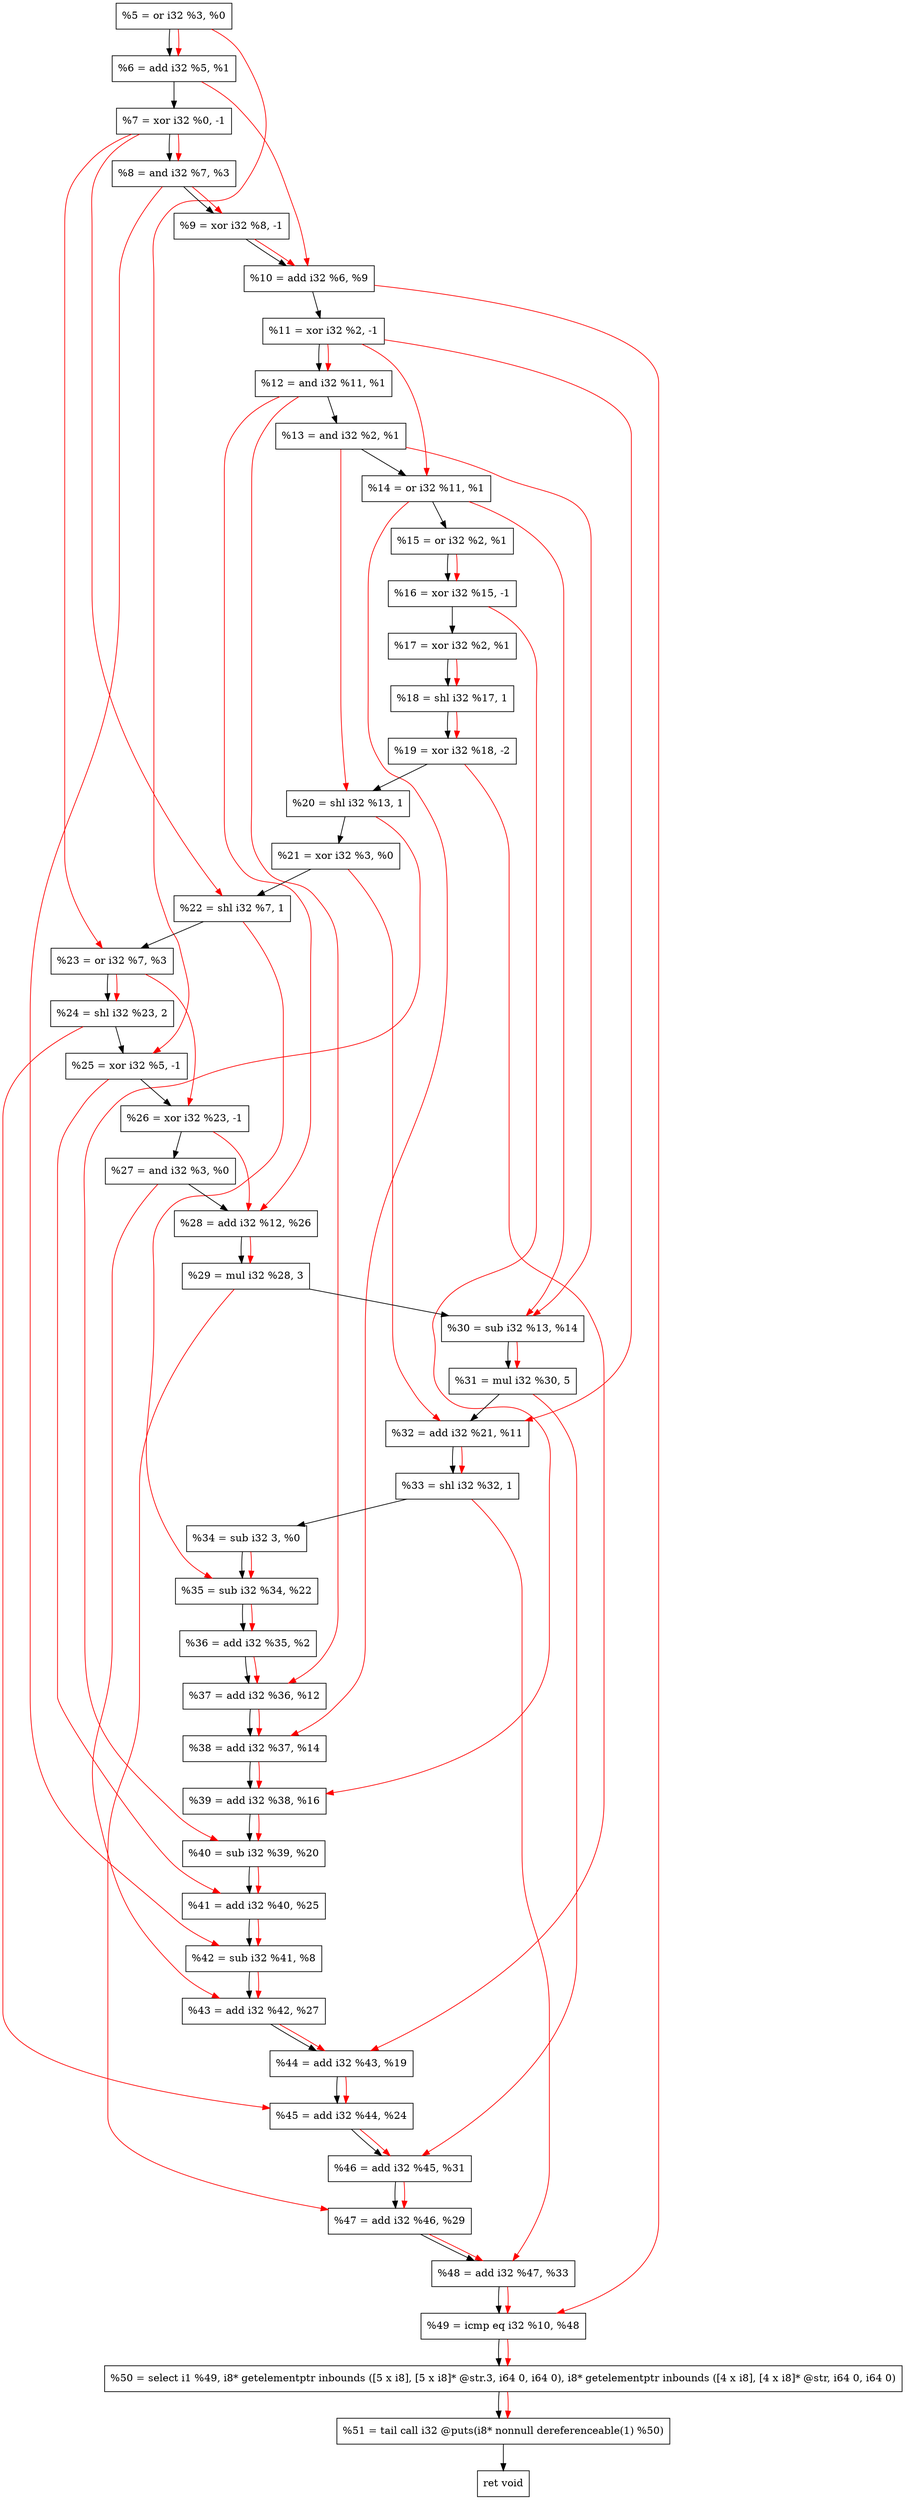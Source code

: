 digraph "DFG for'crackme' function" {
	Node0xf22710[shape=record, label="  %5 = or i32 %3, %0"];
	Node0xf22780[shape=record, label="  %6 = add i32 %5, %1"];
	Node0xf22e00[shape=record, label="  %7 = xor i32 %0, -1"];
	Node0xf22e70[shape=record, label="  %8 = and i32 %7, %3"];
	Node0xf22ee0[shape=record, label="  %9 = xor i32 %8, -1"];
	Node0xf22f50[shape=record, label="  %10 = add i32 %6, %9"];
	Node0xf22fc0[shape=record, label="  %11 = xor i32 %2, -1"];
	Node0xf23030[shape=record, label="  %12 = and i32 %11, %1"];
	Node0xf230a0[shape=record, label="  %13 = and i32 %2, %1"];
	Node0xf23110[shape=record, label="  %14 = or i32 %11, %1"];
	Node0xf23180[shape=record, label="  %15 = or i32 %2, %1"];
	Node0xf231f0[shape=record, label="  %16 = xor i32 %15, -1"];
	Node0xf23260[shape=record, label="  %17 = xor i32 %2, %1"];
	Node0xf23300[shape=record, label="  %18 = shl i32 %17, 1"];
	Node0xf233a0[shape=record, label="  %19 = xor i32 %18, -2"];
	Node0xf23410[shape=record, label="  %20 = shl i32 %13, 1"];
	Node0xf23480[shape=record, label="  %21 = xor i32 %3, %0"];
	Node0xf234f0[shape=record, label="  %22 = shl i32 %7, 1"];
	Node0xf23560[shape=record, label="  %23 = or i32 %7, %3"];
	Node0xf23600[shape=record, label="  %24 = shl i32 %23, 2"];
	Node0xf23670[shape=record, label="  %25 = xor i32 %5, -1"];
	Node0xf236e0[shape=record, label="  %26 = xor i32 %23, -1"];
	Node0xf23750[shape=record, label="  %27 = and i32 %3, %0"];
	Node0xf237c0[shape=record, label="  %28 = add i32 %12, %26"];
	Node0xf23860[shape=record, label="  %29 = mul i32 %28, 3"];
	Node0xf238d0[shape=record, label="  %30 = sub i32 %13, %14"];
	Node0xf23970[shape=record, label="  %31 = mul i32 %30, 5"];
	Node0xf239e0[shape=record, label="  %32 = add i32 %21, %11"];
	Node0xf23c60[shape=record, label="  %33 = shl i32 %32, 1"];
	Node0xf23cd0[shape=record, label="  %34 = sub i32 3, %0"];
	Node0xf23d40[shape=record, label="  %35 = sub i32 %34, %22"];
	Node0xf23db0[shape=record, label="  %36 = add i32 %35, %2"];
	Node0xf23e20[shape=record, label="  %37 = add i32 %36, %12"];
	Node0xf23e90[shape=record, label="  %38 = add i32 %37, %14"];
	Node0xf23f00[shape=record, label="  %39 = add i32 %38, %16"];
	Node0xf23f70[shape=record, label="  %40 = sub i32 %39, %20"];
	Node0xf23fe0[shape=record, label="  %41 = add i32 %40, %25"];
	Node0xf24050[shape=record, label="  %42 = sub i32 %41, %8"];
	Node0xf240c0[shape=record, label="  %43 = add i32 %42, %27"];
	Node0xf24130[shape=record, label="  %44 = add i32 %43, %19"];
	Node0xf241a0[shape=record, label="  %45 = add i32 %44, %24"];
	Node0xf24210[shape=record, label="  %46 = add i32 %45, %31"];
	Node0xf24280[shape=record, label="  %47 = add i32 %46, %29"];
	Node0xf242f0[shape=record, label="  %48 = add i32 %47, %33"];
	Node0xf24360[shape=record, label="  %49 = icmp eq i32 %10, %48"];
	Node0xec3268[shape=record, label="  %50 = select i1 %49, i8* getelementptr inbounds ([5 x i8], [5 x i8]* @str.3, i64 0, i64 0), i8* getelementptr inbounds ([4 x i8], [4 x i8]* @str, i64 0, i64 0)"];
	Node0xf24800[shape=record, label="  %51 = tail call i32 @puts(i8* nonnull dereferenceable(1) %50)"];
	Node0xf24850[shape=record, label="  ret void"];
	Node0xf22710 -> Node0xf22780;
	Node0xf22780 -> Node0xf22e00;
	Node0xf22e00 -> Node0xf22e70;
	Node0xf22e70 -> Node0xf22ee0;
	Node0xf22ee0 -> Node0xf22f50;
	Node0xf22f50 -> Node0xf22fc0;
	Node0xf22fc0 -> Node0xf23030;
	Node0xf23030 -> Node0xf230a0;
	Node0xf230a0 -> Node0xf23110;
	Node0xf23110 -> Node0xf23180;
	Node0xf23180 -> Node0xf231f0;
	Node0xf231f0 -> Node0xf23260;
	Node0xf23260 -> Node0xf23300;
	Node0xf23300 -> Node0xf233a0;
	Node0xf233a0 -> Node0xf23410;
	Node0xf23410 -> Node0xf23480;
	Node0xf23480 -> Node0xf234f0;
	Node0xf234f0 -> Node0xf23560;
	Node0xf23560 -> Node0xf23600;
	Node0xf23600 -> Node0xf23670;
	Node0xf23670 -> Node0xf236e0;
	Node0xf236e0 -> Node0xf23750;
	Node0xf23750 -> Node0xf237c0;
	Node0xf237c0 -> Node0xf23860;
	Node0xf23860 -> Node0xf238d0;
	Node0xf238d0 -> Node0xf23970;
	Node0xf23970 -> Node0xf239e0;
	Node0xf239e0 -> Node0xf23c60;
	Node0xf23c60 -> Node0xf23cd0;
	Node0xf23cd0 -> Node0xf23d40;
	Node0xf23d40 -> Node0xf23db0;
	Node0xf23db0 -> Node0xf23e20;
	Node0xf23e20 -> Node0xf23e90;
	Node0xf23e90 -> Node0xf23f00;
	Node0xf23f00 -> Node0xf23f70;
	Node0xf23f70 -> Node0xf23fe0;
	Node0xf23fe0 -> Node0xf24050;
	Node0xf24050 -> Node0xf240c0;
	Node0xf240c0 -> Node0xf24130;
	Node0xf24130 -> Node0xf241a0;
	Node0xf241a0 -> Node0xf24210;
	Node0xf24210 -> Node0xf24280;
	Node0xf24280 -> Node0xf242f0;
	Node0xf242f0 -> Node0xf24360;
	Node0xf24360 -> Node0xec3268;
	Node0xec3268 -> Node0xf24800;
	Node0xf24800 -> Node0xf24850;
edge [color=red]
	Node0xf22710 -> Node0xf22780;
	Node0xf22e00 -> Node0xf22e70;
	Node0xf22e70 -> Node0xf22ee0;
	Node0xf22780 -> Node0xf22f50;
	Node0xf22ee0 -> Node0xf22f50;
	Node0xf22fc0 -> Node0xf23030;
	Node0xf22fc0 -> Node0xf23110;
	Node0xf23180 -> Node0xf231f0;
	Node0xf23260 -> Node0xf23300;
	Node0xf23300 -> Node0xf233a0;
	Node0xf230a0 -> Node0xf23410;
	Node0xf22e00 -> Node0xf234f0;
	Node0xf22e00 -> Node0xf23560;
	Node0xf23560 -> Node0xf23600;
	Node0xf22710 -> Node0xf23670;
	Node0xf23560 -> Node0xf236e0;
	Node0xf23030 -> Node0xf237c0;
	Node0xf236e0 -> Node0xf237c0;
	Node0xf237c0 -> Node0xf23860;
	Node0xf230a0 -> Node0xf238d0;
	Node0xf23110 -> Node0xf238d0;
	Node0xf238d0 -> Node0xf23970;
	Node0xf23480 -> Node0xf239e0;
	Node0xf22fc0 -> Node0xf239e0;
	Node0xf239e0 -> Node0xf23c60;
	Node0xf23cd0 -> Node0xf23d40;
	Node0xf234f0 -> Node0xf23d40;
	Node0xf23d40 -> Node0xf23db0;
	Node0xf23db0 -> Node0xf23e20;
	Node0xf23030 -> Node0xf23e20;
	Node0xf23e20 -> Node0xf23e90;
	Node0xf23110 -> Node0xf23e90;
	Node0xf23e90 -> Node0xf23f00;
	Node0xf231f0 -> Node0xf23f00;
	Node0xf23f00 -> Node0xf23f70;
	Node0xf23410 -> Node0xf23f70;
	Node0xf23f70 -> Node0xf23fe0;
	Node0xf23670 -> Node0xf23fe0;
	Node0xf23fe0 -> Node0xf24050;
	Node0xf22e70 -> Node0xf24050;
	Node0xf24050 -> Node0xf240c0;
	Node0xf23750 -> Node0xf240c0;
	Node0xf240c0 -> Node0xf24130;
	Node0xf233a0 -> Node0xf24130;
	Node0xf24130 -> Node0xf241a0;
	Node0xf23600 -> Node0xf241a0;
	Node0xf241a0 -> Node0xf24210;
	Node0xf23970 -> Node0xf24210;
	Node0xf24210 -> Node0xf24280;
	Node0xf23860 -> Node0xf24280;
	Node0xf24280 -> Node0xf242f0;
	Node0xf23c60 -> Node0xf242f0;
	Node0xf22f50 -> Node0xf24360;
	Node0xf242f0 -> Node0xf24360;
	Node0xf24360 -> Node0xec3268;
	Node0xec3268 -> Node0xf24800;
}
